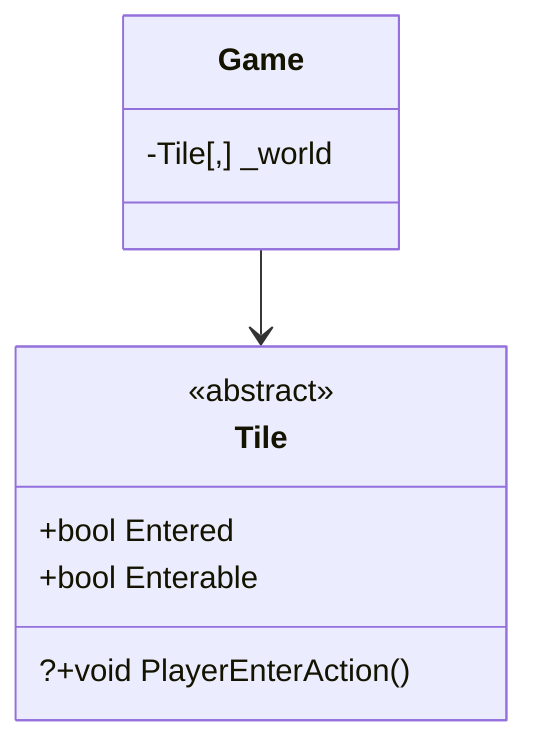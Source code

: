 classDiagram
    class Game {
        -Tile[,] _world
        
    }
    class Tile {
        <<abstract>>
        
        +bool Entered
        +bool Enterable
        
        ?+void PlayerEnterAction()
    }
    
    Game --> Tile